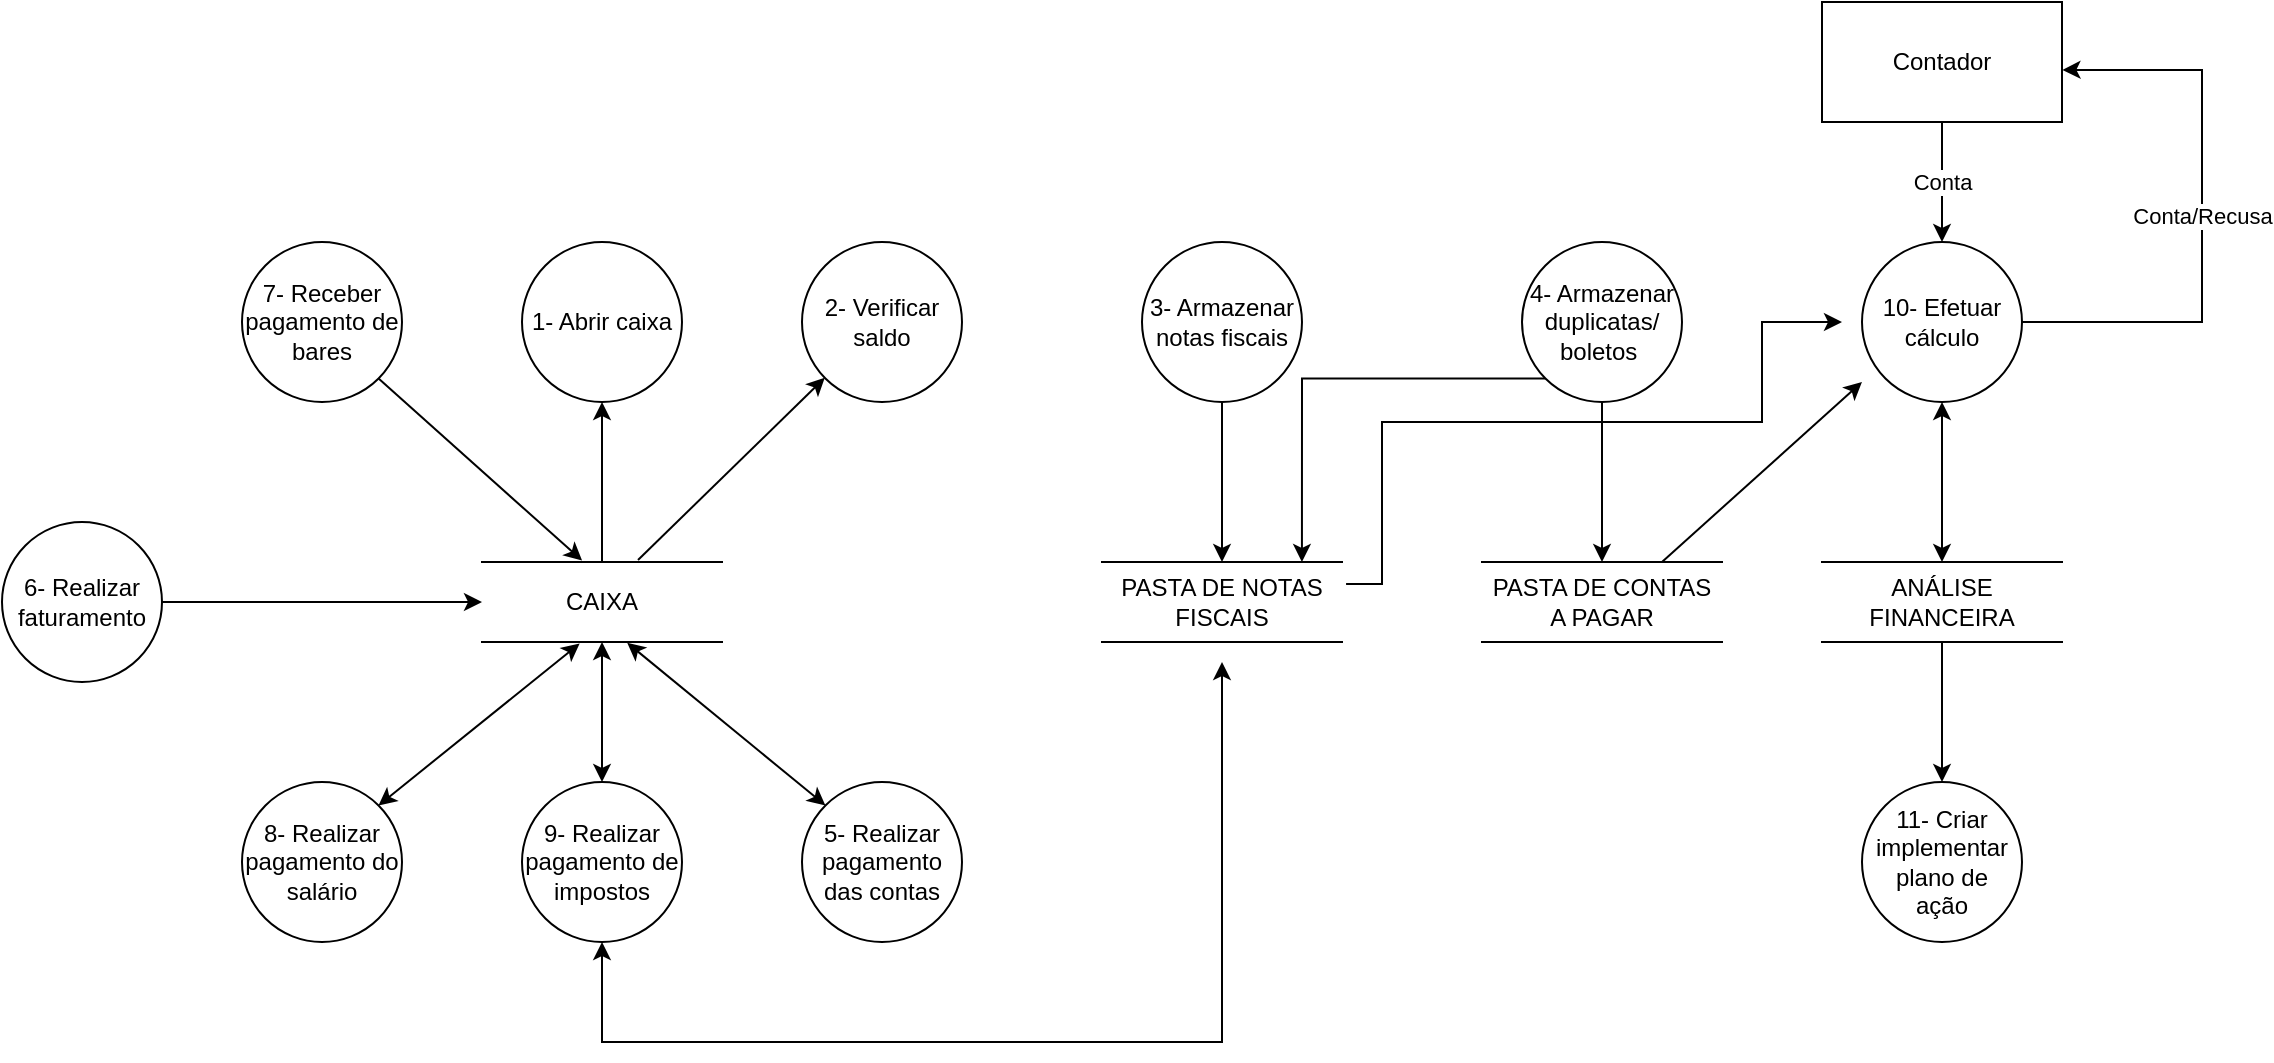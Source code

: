 <mxfile version="12.6.5" type="device"><diagram id="GbOz0Nd0qkdgYAGftv0R" name="Page-1"><mxGraphModel dx="2088" dy="322" grid="1" gridSize="10" guides="1" tooltips="1" connect="1" arrows="1" fold="1" page="1" pageScale="1" pageWidth="827" pageHeight="1169" math="0" shadow="0"><root><mxCell id="0"/><mxCell id="1" parent="0"/><mxCell id="bYGQxbnbJjQR9nTMSgg3-47" value="Conta" style="edgeStyle=orthogonalEdgeStyle;rounded=0;orthogonalLoop=1;jettySize=auto;html=1;exitX=0.5;exitY=1;exitDx=0;exitDy=0;entryX=0.5;entryY=0;entryDx=0;entryDy=0;startArrow=none;startFill=0;" parent="1" source="bYGQxbnbJjQR9nTMSgg3-1" target="bYGQxbnbJjQR9nTMSgg3-12" edge="1"><mxGeometry relative="1" as="geometry"><Array as="points"><mxPoint x="70" y="250"/><mxPoint x="70" y="250"/></Array></mxGeometry></mxCell><mxCell id="bYGQxbnbJjQR9nTMSgg3-1" value="Contador" style="rounded=0;whiteSpace=wrap;html=1;" parent="1" vertex="1"><mxGeometry x="10" y="160" width="120" height="60" as="geometry"/></mxCell><mxCell id="bYGQxbnbJjQR9nTMSgg3-2" value="1- Abrir caixa" style="ellipse;whiteSpace=wrap;html=1;aspect=fixed;" parent="1" vertex="1"><mxGeometry x="-640" y="280" width="80" height="80" as="geometry"/></mxCell><mxCell id="OptPhXuBTvW8J67bfShj-2" style="edgeStyle=orthogonalEdgeStyle;rounded=0;orthogonalLoop=1;jettySize=auto;html=1;exitX=0.5;exitY=0;exitDx=0;exitDy=0;entryX=0.5;entryY=1;entryDx=0;entryDy=0;" parent="1" source="bYGQxbnbJjQR9nTMSgg3-3" target="bYGQxbnbJjQR9nTMSgg3-2" edge="1"><mxGeometry relative="1" as="geometry"/></mxCell><mxCell id="bYGQxbnbJjQR9nTMSgg3-3" value="CAIXA" style="shape=partialRectangle;whiteSpace=wrap;html=1;left=0;right=0;fillColor=none;" parent="1" vertex="1"><mxGeometry x="-660" y="440" width="120" height="40" as="geometry"/></mxCell><mxCell id="OptPhXuBTvW8J67bfShj-6" style="edgeStyle=orthogonalEdgeStyle;rounded=0;orthogonalLoop=1;jettySize=auto;html=1;exitX=0.5;exitY=1;exitDx=0;exitDy=0;entryX=0.5;entryY=0;entryDx=0;entryDy=0;" parent="1" source="bYGQxbnbJjQR9nTMSgg3-6" target="OptPhXuBTvW8J67bfShj-4" edge="1"><mxGeometry relative="1" as="geometry"/></mxCell><mxCell id="bYGQxbnbJjQR9nTMSgg3-6" value="3- Armazenar notas fiscais" style="ellipse;whiteSpace=wrap;html=1;aspect=fixed;" parent="1" vertex="1"><mxGeometry x="-330" y="280" width="80" height="80" as="geometry"/></mxCell><mxCell id="OptPhXuBTvW8J67bfShj-7" style="edgeStyle=orthogonalEdgeStyle;rounded=0;orthogonalLoop=1;jettySize=auto;html=1;exitX=0.5;exitY=1;exitDx=0;exitDy=0;entryX=0.5;entryY=0;entryDx=0;entryDy=0;" parent="1" source="bYGQxbnbJjQR9nTMSgg3-7" target="bYGQxbnbJjQR9nTMSgg3-19" edge="1"><mxGeometry relative="1" as="geometry"/></mxCell><mxCell id="XbGbnY7UndXmScjx3AAF-1" style="edgeStyle=orthogonalEdgeStyle;rounded=0;orthogonalLoop=1;jettySize=auto;html=1;exitX=0;exitY=1;exitDx=0;exitDy=0;entryX=0.833;entryY=0;entryDx=0;entryDy=0;entryPerimeter=0;" parent="1" source="bYGQxbnbJjQR9nTMSgg3-7" target="OptPhXuBTvW8J67bfShj-4" edge="1"><mxGeometry relative="1" as="geometry"/></mxCell><mxCell id="bYGQxbnbJjQR9nTMSgg3-7" value="4- Armazenar duplicatas/&lt;br&gt;boletos&amp;nbsp;" style="ellipse;whiteSpace=wrap;html=1;aspect=fixed;" parent="1" vertex="1"><mxGeometry x="-140" y="280" width="80" height="80" as="geometry"/></mxCell><mxCell id="bYGQxbnbJjQR9nTMSgg3-8" value="2- Verificar saldo" style="ellipse;whiteSpace=wrap;html=1;aspect=fixed;" parent="1" vertex="1"><mxGeometry x="-500" y="280" width="80" height="80" as="geometry"/></mxCell><mxCell id="bYGQxbnbJjQR9nTMSgg3-9" value="5- Realizar pagamento das contas" style="ellipse;whiteSpace=wrap;html=1;aspect=fixed;" parent="1" vertex="1"><mxGeometry x="-500" y="550" width="80" height="80" as="geometry"/></mxCell><mxCell id="XbGbnY7UndXmScjx3AAF-2" style="edgeStyle=orthogonalEdgeStyle;rounded=0;orthogonalLoop=1;jettySize=auto;html=1;exitX=1;exitY=0.5;exitDx=0;exitDy=0;" parent="1" source="bYGQxbnbJjQR9nTMSgg3-10" target="bYGQxbnbJjQR9nTMSgg3-3" edge="1"><mxGeometry relative="1" as="geometry"/></mxCell><mxCell id="bYGQxbnbJjQR9nTMSgg3-10" value="6- Realizar faturamento" style="ellipse;whiteSpace=wrap;html=1;aspect=fixed;" parent="1" vertex="1"><mxGeometry x="-900" y="420" width="80" height="80" as="geometry"/></mxCell><mxCell id="bYGQxbnbJjQR9nTMSgg3-11" value="7- Receber pagamento de bares" style="ellipse;whiteSpace=wrap;html=1;aspect=fixed;" parent="1" vertex="1"><mxGeometry x="-780" y="280" width="80" height="80" as="geometry"/></mxCell><mxCell id="bYGQxbnbJjQR9nTMSgg3-44" style="edgeStyle=orthogonalEdgeStyle;rounded=0;orthogonalLoop=1;jettySize=auto;html=1;exitX=0.5;exitY=0;exitDx=0;exitDy=0;startArrow=classic;startFill=1;entryX=0.5;entryY=1;entryDx=0;entryDy=0;" parent="1" source="bYGQxbnbJjQR9nTMSgg3-38" target="bYGQxbnbJjQR9nTMSgg3-12" edge="1"><mxGeometry relative="1" as="geometry"><mxPoint x="70" y="410" as="sourcePoint"/></mxGeometry></mxCell><mxCell id="bYGQxbnbJjQR9nTMSgg3-48" value="Conta/Recusa" style="edgeStyle=orthogonalEdgeStyle;rounded=0;orthogonalLoop=1;jettySize=auto;html=1;exitX=1;exitY=0.5;exitDx=0;exitDy=0;startArrow=none;startFill=0;entryX=1.002;entryY=0.567;entryDx=0;entryDy=0;entryPerimeter=0;" parent="1" source="bYGQxbnbJjQR9nTMSgg3-12" target="bYGQxbnbJjQR9nTMSgg3-1" edge="1"><mxGeometry relative="1" as="geometry"><mxPoint x="190" y="180" as="targetPoint"/><Array as="points"><mxPoint x="200" y="320"/><mxPoint x="200" y="194"/><mxPoint x="132" y="194"/></Array></mxGeometry></mxCell><mxCell id="bYGQxbnbJjQR9nTMSgg3-12" value="10- Efetuar cálculo" style="ellipse;whiteSpace=wrap;html=1;aspect=fixed;" parent="1" vertex="1"><mxGeometry x="30" y="280" width="80" height="80" as="geometry"/></mxCell><mxCell id="bYGQxbnbJjQR9nTMSgg3-13" value="8- Realizar pagamento do salário" style="ellipse;whiteSpace=wrap;html=1;aspect=fixed;" parent="1" vertex="1"><mxGeometry x="-780" y="550" width="80" height="80" as="geometry"/></mxCell><mxCell id="bYGQxbnbJjQR9nTMSgg3-30" value="" style="edgeStyle=orthogonalEdgeStyle;rounded=0;orthogonalLoop=1;jettySize=auto;html=1;startArrow=classic;startFill=1;" parent="1" source="bYGQxbnbJjQR9nTMSgg3-14" target="bYGQxbnbJjQR9nTMSgg3-3" edge="1"><mxGeometry relative="1" as="geometry"/></mxCell><mxCell id="OptPhXuBTvW8J67bfShj-10" style="edgeStyle=orthogonalEdgeStyle;rounded=0;orthogonalLoop=1;jettySize=auto;html=1;exitX=0.5;exitY=1;exitDx=0;exitDy=0;startArrow=classic;startFill=1;" parent="1" source="bYGQxbnbJjQR9nTMSgg3-14" edge="1"><mxGeometry relative="1" as="geometry"><mxPoint x="-290" y="490" as="targetPoint"/><Array as="points"><mxPoint x="-600" y="680"/><mxPoint x="-290" y="680"/></Array></mxGeometry></mxCell><mxCell id="bYGQxbnbJjQR9nTMSgg3-14" value="9- Realizar pagamento de impostos" style="ellipse;whiteSpace=wrap;html=1;aspect=fixed;" parent="1" vertex="1"><mxGeometry x="-640" y="550" width="80" height="80" as="geometry"/></mxCell><mxCell id="bYGQxbnbJjQR9nTMSgg3-45" style="edgeStyle=orthogonalEdgeStyle;rounded=0;orthogonalLoop=1;jettySize=auto;html=1;exitX=0.5;exitY=1;exitDx=0;exitDy=0;entryX=0.5;entryY=0;entryDx=0;entryDy=0;startArrow=none;startFill=0;" parent="1" source="bYGQxbnbJjQR9nTMSgg3-38" target="bYGQxbnbJjQR9nTMSgg3-15" edge="1"><mxGeometry relative="1" as="geometry"/></mxCell><mxCell id="bYGQxbnbJjQR9nTMSgg3-15" value="11- Criar implementar plano de &lt;br&gt;ação" style="ellipse;whiteSpace=wrap;html=1;aspect=fixed;" parent="1" vertex="1"><mxGeometry x="30" y="550" width="80" height="80" as="geometry"/></mxCell><mxCell id="bYGQxbnbJjQR9nTMSgg3-19" value="PASTA DE CONTAS A PAGAR" style="shape=partialRectangle;whiteSpace=wrap;html=1;left=0;right=0;fillColor=none;" parent="1" vertex="1"><mxGeometry x="-160" y="440" width="120" height="40" as="geometry"/></mxCell><mxCell id="bYGQxbnbJjQR9nTMSgg3-31" value="" style="endArrow=classic;html=1;exitX=1;exitY=0;exitDx=0;exitDy=0;entryX=0.407;entryY=1.019;entryDx=0;entryDy=0;entryPerimeter=0;startArrow=classic;startFill=1;" parent="1" source="bYGQxbnbJjQR9nTMSgg3-13" target="bYGQxbnbJjQR9nTMSgg3-3" edge="1"><mxGeometry width="50" height="50" relative="1" as="geometry"><mxPoint x="-710" y="560" as="sourcePoint"/><mxPoint x="-620" y="480" as="targetPoint"/></mxGeometry></mxCell><mxCell id="bYGQxbnbJjQR9nTMSgg3-32" value="" style="endArrow=classic;html=1;exitX=0;exitY=0;exitDx=0;exitDy=0;entryX=0.605;entryY=1.01;entryDx=0;entryDy=0;entryPerimeter=0;startArrow=classic;startFill=1;" parent="1" source="bYGQxbnbJjQR9nTMSgg3-9" target="bYGQxbnbJjQR9nTMSgg3-3" edge="1"><mxGeometry width="50" height="50" relative="1" as="geometry"><mxPoint x="-520" y="550" as="sourcePoint"/><mxPoint x="-640" y="460" as="targetPoint"/></mxGeometry></mxCell><mxCell id="bYGQxbnbJjQR9nTMSgg3-38" value="ANÁLISE FINANCEIRA" style="shape=partialRectangle;whiteSpace=wrap;html=1;left=0;right=0;fillColor=none;" parent="1" vertex="1"><mxGeometry x="10" y="440" width="120" height="40" as="geometry"/></mxCell><mxCell id="bYGQxbnbJjQR9nTMSgg3-40" value="" style="endArrow=classic;html=1;entryX=0.417;entryY=-0.018;entryDx=0;entryDy=0;entryPerimeter=0;exitX=1;exitY=1;exitDx=0;exitDy=0;" parent="1" source="bYGQxbnbJjQR9nTMSgg3-11" target="bYGQxbnbJjQR9nTMSgg3-3" edge="1"><mxGeometry width="50" height="50" relative="1" as="geometry"><mxPoint x="-690" y="370" as="sourcePoint"/><mxPoint x="-740" y="420" as="targetPoint"/></mxGeometry></mxCell><mxCell id="OptPhXuBTvW8J67bfShj-3" value="" style="endArrow=classic;html=1;exitX=0.65;exitY=-0.025;exitDx=0;exitDy=0;exitPerimeter=0;" parent="1" source="bYGQxbnbJjQR9nTMSgg3-3" target="bYGQxbnbJjQR9nTMSgg3-8" edge="1"><mxGeometry width="50" height="50" relative="1" as="geometry"><mxPoint x="-570" y="430" as="sourcePoint"/><mxPoint x="-490" y="360" as="targetPoint"/></mxGeometry></mxCell><mxCell id="XbGbnY7UndXmScjx3AAF-3" style="edgeStyle=orthogonalEdgeStyle;rounded=0;orthogonalLoop=1;jettySize=auto;html=1;exitX=1.017;exitY=0.275;exitDx=0;exitDy=0;exitPerimeter=0;" parent="1" source="OptPhXuBTvW8J67bfShj-4" edge="1"><mxGeometry relative="1" as="geometry"><mxPoint x="20" y="320" as="targetPoint"/><Array as="points"><mxPoint x="-210" y="451"/><mxPoint x="-210" y="370"/><mxPoint x="-20" y="370"/><mxPoint x="-20" y="320"/></Array></mxGeometry></mxCell><mxCell id="OptPhXuBTvW8J67bfShj-4" value="PASTA DE NOTAS FISCAIS" style="shape=partialRectangle;whiteSpace=wrap;html=1;left=0;right=0;fillColor=none;" parent="1" vertex="1"><mxGeometry x="-350" y="440" width="120" height="40" as="geometry"/></mxCell><mxCell id="OptPhXuBTvW8J67bfShj-8" value="" style="endArrow=classic;html=1;" parent="1" edge="1"><mxGeometry width="50" height="50" relative="1" as="geometry"><mxPoint x="-70" y="440" as="sourcePoint"/><mxPoint x="30" y="350" as="targetPoint"/></mxGeometry></mxCell></root></mxGraphModel></diagram></mxfile>